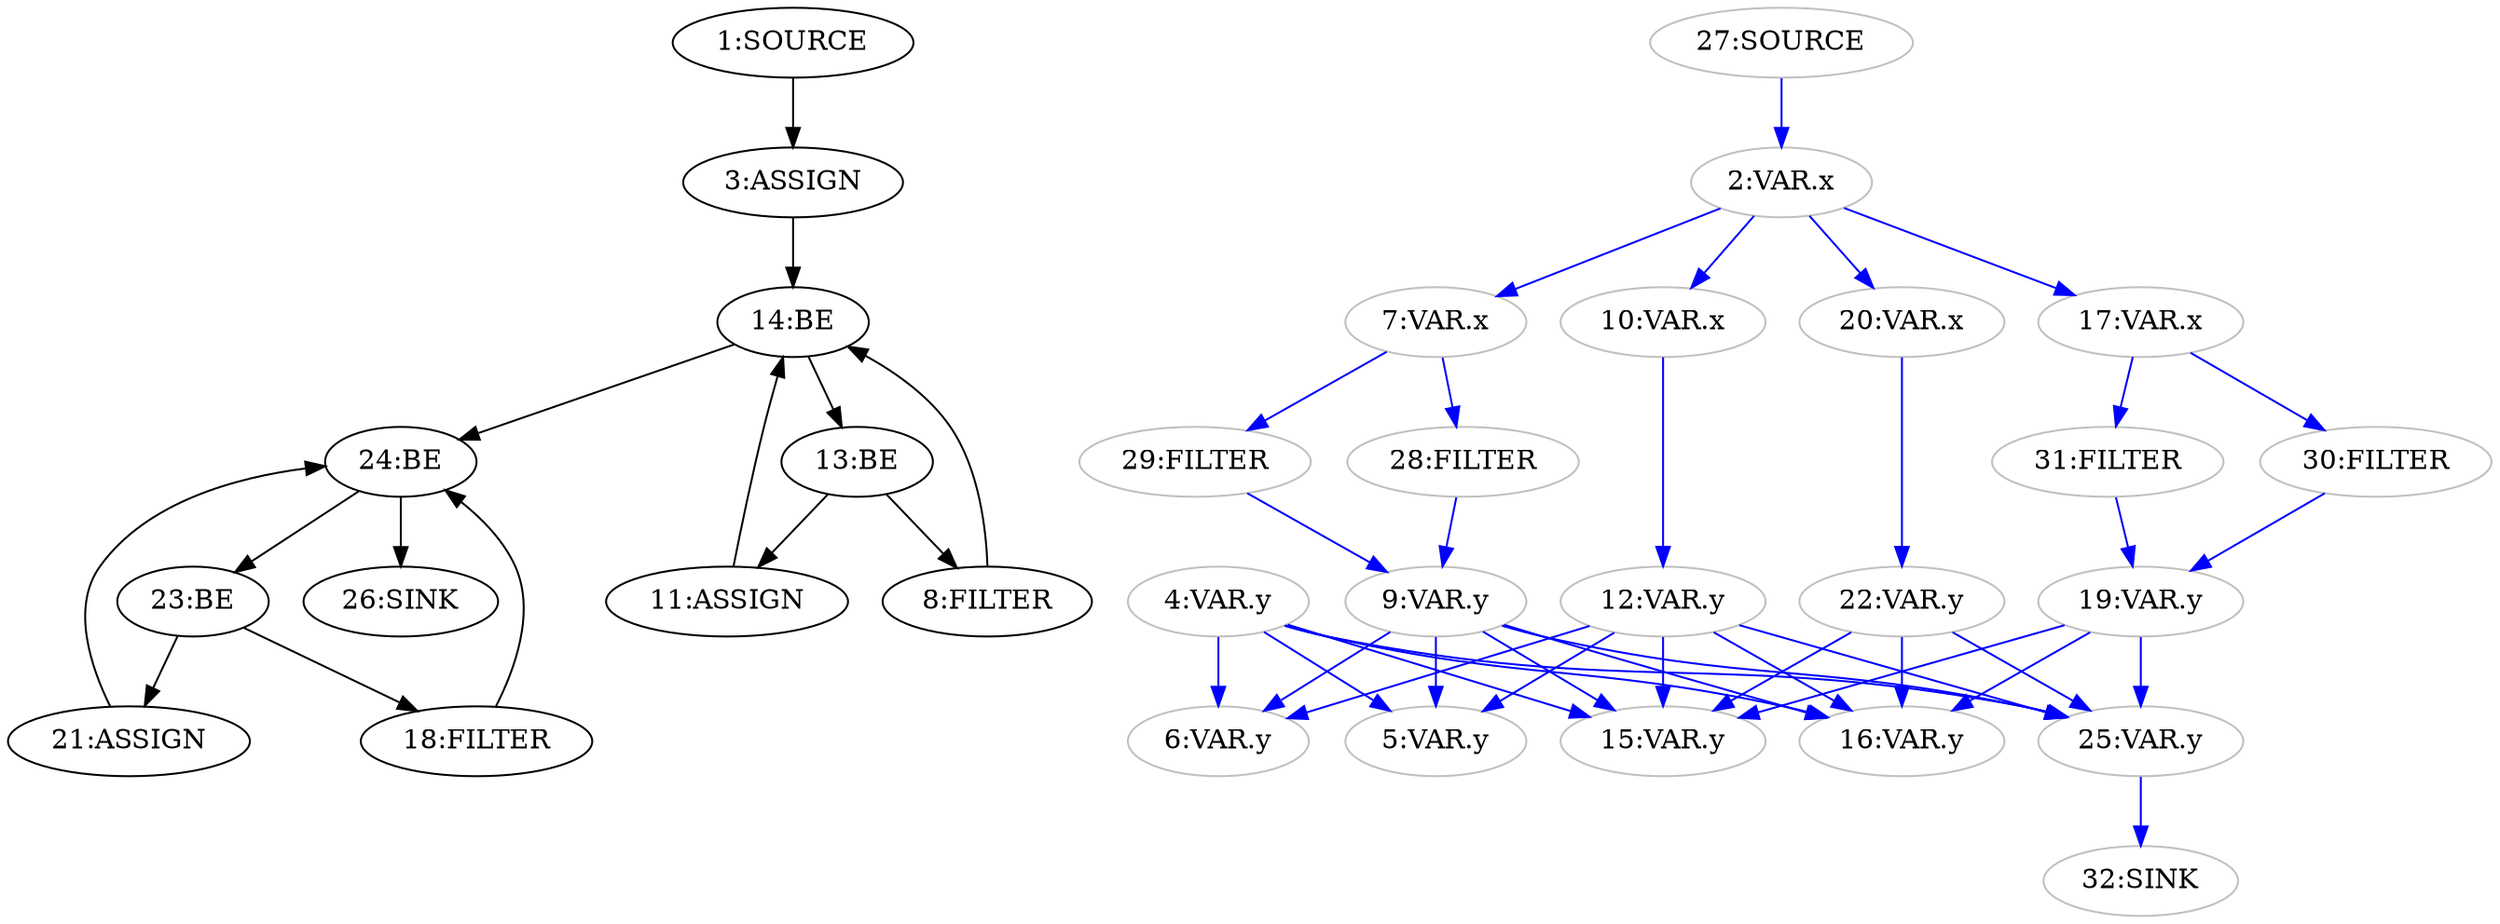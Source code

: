 digraph {
  n3 [label="3:ASSIGN"];
  n11 [label="11:ASSIGN"];
  n21 [label="21:ASSIGN"];
  n14 [label="14:BE"];
  n24 [label="24:BE"];
  n13 [label="13:BE"];
  n23 [label="23:BE"];
  n8 [label="8:FILTER"];
  n18 [label="18:FILTER"];
  n1 [label="1:SOURCE"];
  n26 [label="26:SINK"];
  n2 [label="2:VAR.x" color="grey"];
  n4 [label="4:VAR.y" color="grey"];
  n5 [label="5:VAR.y" color="grey"];
  n6 [label="6:VAR.y" color="grey"];
  n7 [label="7:VAR.x" color="grey"];
  n9 [label="9:VAR.y" color="grey"];
  n10 [label="10:VAR.x" color="grey"];
  n12 [label="12:VAR.y" color="grey"];
  n15 [label="15:VAR.y" color="grey"];
  n16 [label="16:VAR.y" color="grey"];
  n17 [label="17:VAR.x" color="grey"];
  n19 [label="19:VAR.y" color="grey"];
  n20 [label="20:VAR.x" color="grey"];
  n22 [label="22:VAR.y" color="grey"];
  n25 [label="25:VAR.y" color="grey"];
  n27 [label="27:SOURCE" color="grey"];
  n28 [label="28:FILTER" color="grey"];
  n29 [label="29:FILTER" color="grey"];
  n30 [label="30:FILTER" color="grey"];
  n31 [label="31:FILTER" color="grey"];
  n32 [label="32:SINK" color="grey"];
  n1 -> n3 [color="black"];
  n3 -> n14 [color="black"];
  n8 -> n14 [color="black"];
  n11 -> n14 [color="black"];
  n13 -> n8 [color="black"];
  n13 -> n11 [color="black"];
  n14 -> n13 [color="black"];
  n14 -> n24 [color="black"];
  n18 -> n24 [color="black"];
  n21 -> n24 [color="black"];
  n23 -> n18 [color="black"];
  n23 -> n21 [color="black"];
  n24 -> n23 [color="black"];
  n24 -> n26 [color="black"];
  n2 -> n7 [color="blue"];
  n2 -> n10 [color="blue"];
  n2 -> n17 [color="blue"];
  n2 -> n20 [color="blue"];
  n4 -> n5 [color="blue"];
  n4 -> n6 [color="blue"];
  n4 -> n15 [color="blue"];
  n4 -> n16 [color="blue"];
  n4 -> n25 [color="blue"];
  n7 -> n28 [color="blue"];
  n7 -> n29 [color="blue"];
  n9 -> n5 [color="blue"];
  n9 -> n6 [color="blue"];
  n9 -> n15 [color="blue"];
  n9 -> n16 [color="blue"];
  n9 -> n25 [color="blue"];
  n10 -> n12 [color="blue"];
  n12 -> n5 [color="blue"];
  n12 -> n6 [color="blue"];
  n12 -> n15 [color="blue"];
  n12 -> n16 [color="blue"];
  n12 -> n25 [color="blue"];
  n17 -> n30 [color="blue"];
  n17 -> n31 [color="blue"];
  n19 -> n15 [color="blue"];
  n19 -> n16 [color="blue"];
  n19 -> n25 [color="blue"];
  n20 -> n22 [color="blue"];
  n22 -> n15 [color="blue"];
  n22 -> n16 [color="blue"];
  n22 -> n25 [color="blue"];
  n25 -> n32 [color="blue"];
  n27 -> n2 [color="blue"];
  n28 -> n9 [color="blue"];
  n29 -> n9 [color="blue"];
  n30 -> n19 [color="blue"];
  n31 -> n19 [color="blue"];
}
